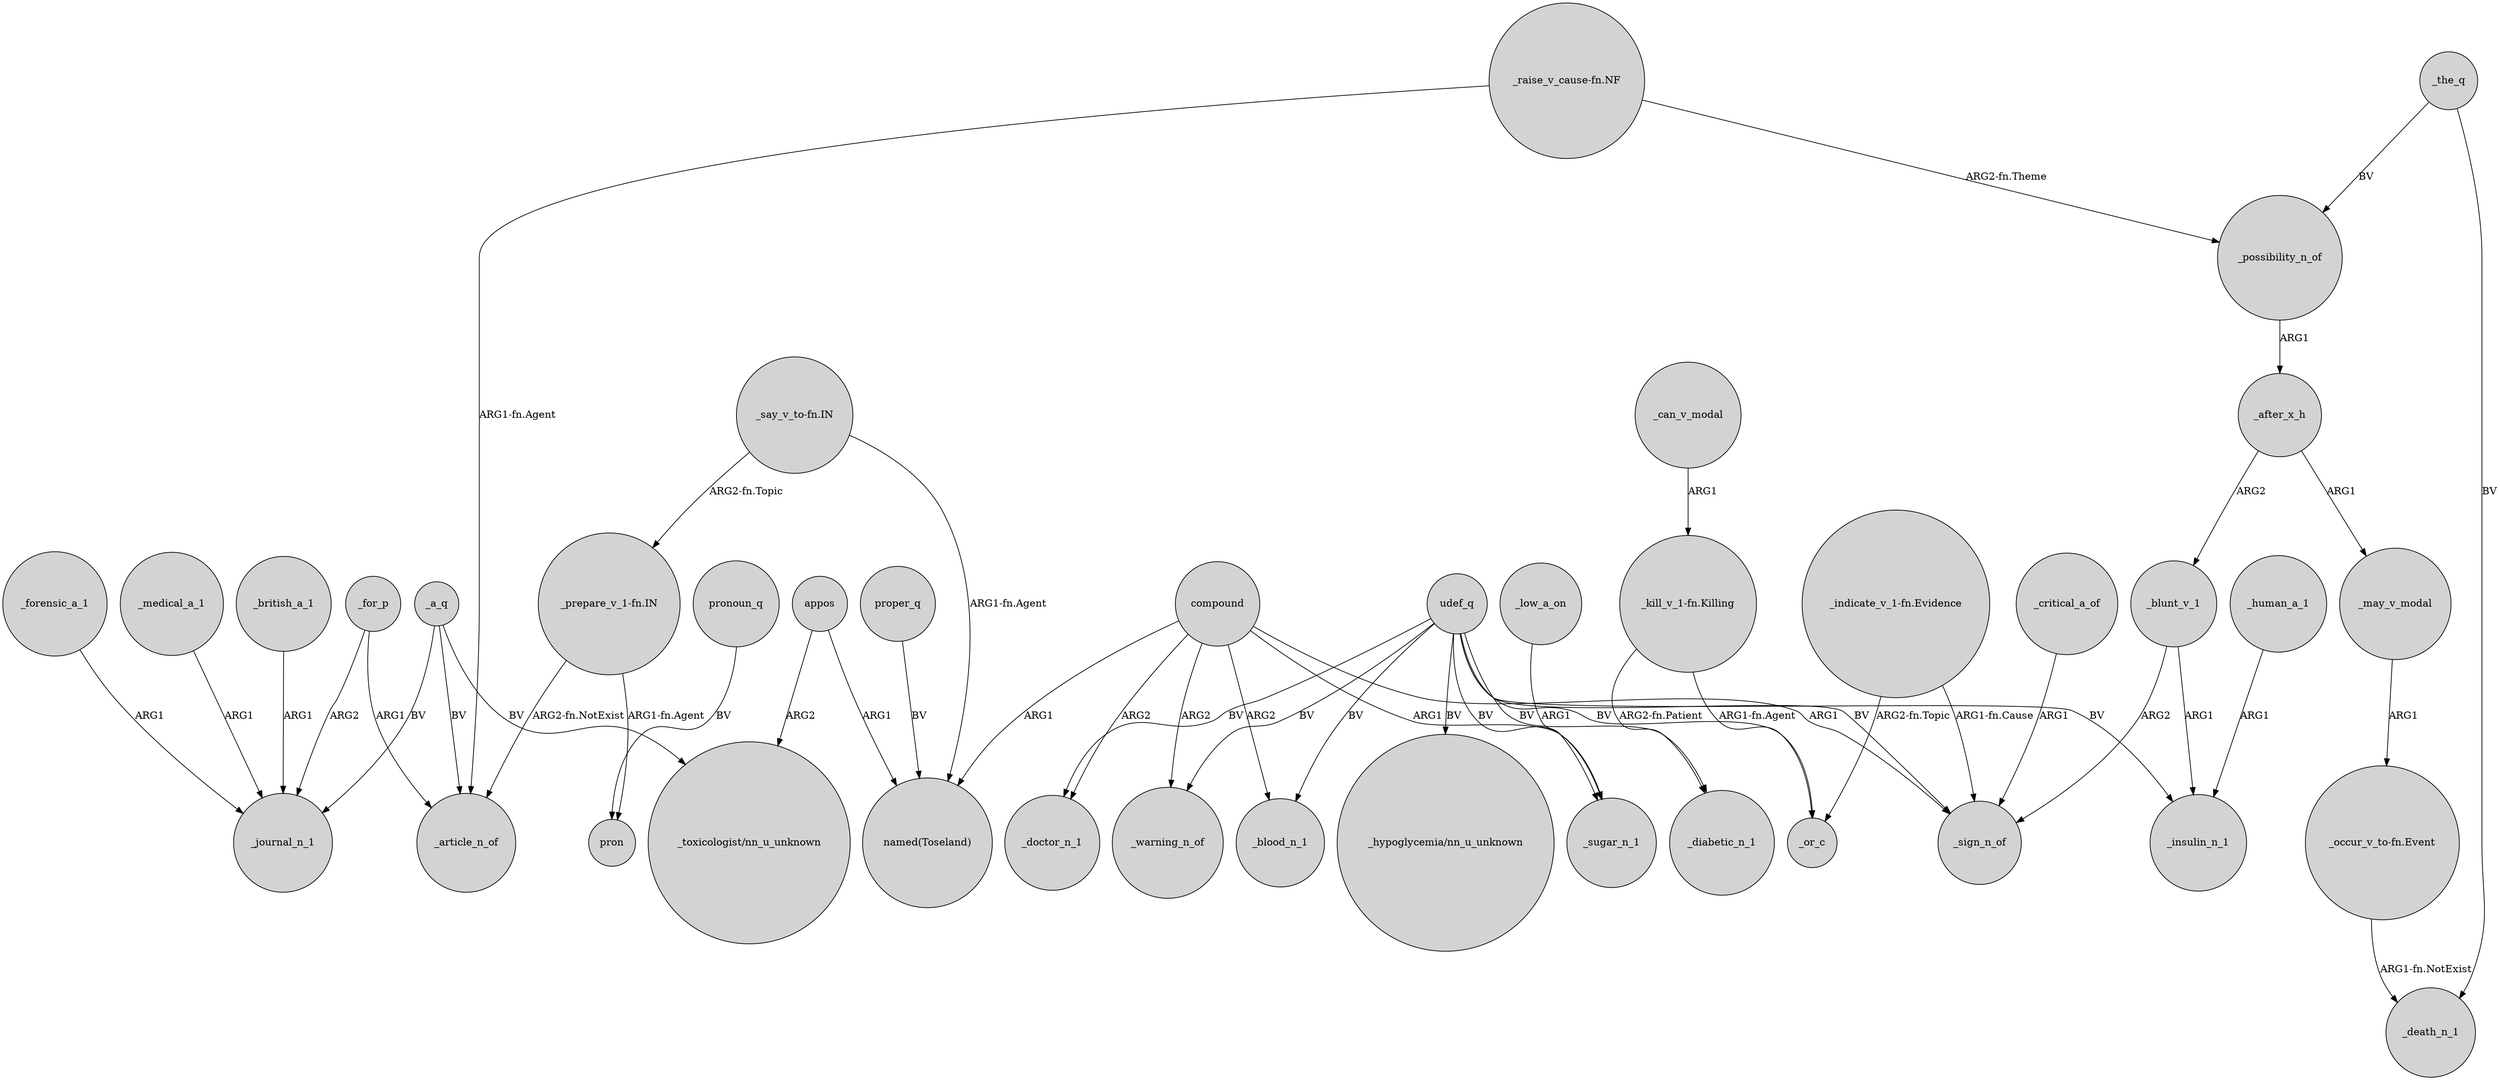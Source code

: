 digraph {
	node [shape=circle style=filled]
	"_prepare_v_1-fn.IN" -> pron [label="ARG1-fn.Agent"]
	"_say_v_to-fn.IN" -> "_prepare_v_1-fn.IN" [label="ARG2-fn.Topic"]
	udef_q -> _insulin_n_1 [label=BV]
	"_say_v_to-fn.IN" -> "named(Toseland)" [label="ARG1-fn.Agent"]
	compound -> _doctor_n_1 [label=ARG2]
	"_kill_v_1-fn.Killing" -> _or_c [label="ARG1-fn.Agent"]
	_after_x_h -> _may_v_modal [label=ARG1]
	compound -> _sign_n_of [label=ARG1]
	proper_q -> "named(Toseland)" [label=BV]
	"_kill_v_1-fn.Killing" -> _diabetic_n_1 [label="ARG2-fn.Patient"]
	_a_q -> _article_n_of [label=BV]
	_critical_a_of -> _sign_n_of [label=ARG1]
	"_raise_v_cause-fn.NF" -> _article_n_of [label="ARG1-fn.Agent"]
	_can_v_modal -> "_kill_v_1-fn.Killing" [label=ARG1]
	"_prepare_v_1-fn.IN" -> _article_n_of [label="ARG2-fn.NotExist"]
	"_indicate_v_1-fn.Evidence" -> _or_c [label="ARG2-fn.Topic"]
	compound -> _warning_n_of [label=ARG2]
	_low_a_on -> _sugar_n_1 [label=ARG1]
	udef_q -> "_hypoglycemia/nn_u_unknown" [label=BV]
	_british_a_1 -> _journal_n_1 [label=ARG1]
	udef_q -> _doctor_n_1 [label=BV]
	udef_q -> _or_c [label=BV]
	_for_p -> _journal_n_1 [label=ARG2]
	udef_q -> _sugar_n_1 [label=BV]
	udef_q -> _blood_n_1 [label=BV]
	_may_v_modal -> "_occur_v_to-fn.Event" [label=ARG1]
	_a_q -> "_toxicologist/nn_u_unknown" [label=BV]
	pronoun_q -> pron [label=BV]
	_the_q -> _possibility_n_of [label=BV]
	appos -> "_toxicologist/nn_u_unknown" [label=ARG2]
	_blunt_v_1 -> _sign_n_of [label=ARG2]
	udef_q -> _sign_n_of [label=BV]
	"_raise_v_cause-fn.NF" -> _possibility_n_of [label="ARG2-fn.Theme"]
	compound -> _sugar_n_1 [label=ARG1]
	udef_q -> _diabetic_n_1 [label=BV]
	_human_a_1 -> _insulin_n_1 [label=ARG1]
	_for_p -> _article_n_of [label=ARG1]
	udef_q -> _warning_n_of [label=BV]
	_a_q -> _journal_n_1 [label=BV]
	_forensic_a_1 -> _journal_n_1 [label=ARG1]
	appos -> "named(Toseland)" [label=ARG1]
	_medical_a_1 -> _journal_n_1 [label=ARG1]
	_after_x_h -> _blunt_v_1 [label=ARG2]
	compound -> _blood_n_1 [label=ARG2]
	"_indicate_v_1-fn.Evidence" -> _sign_n_of [label="ARG1-fn.Cause"]
	_the_q -> _death_n_1 [label=BV]
	_possibility_n_of -> _after_x_h [label=ARG1]
	compound -> "named(Toseland)" [label=ARG1]
	"_occur_v_to-fn.Event" -> _death_n_1 [label="ARG1-fn.NotExist"]
	_blunt_v_1 -> _insulin_n_1 [label=ARG1]
}
